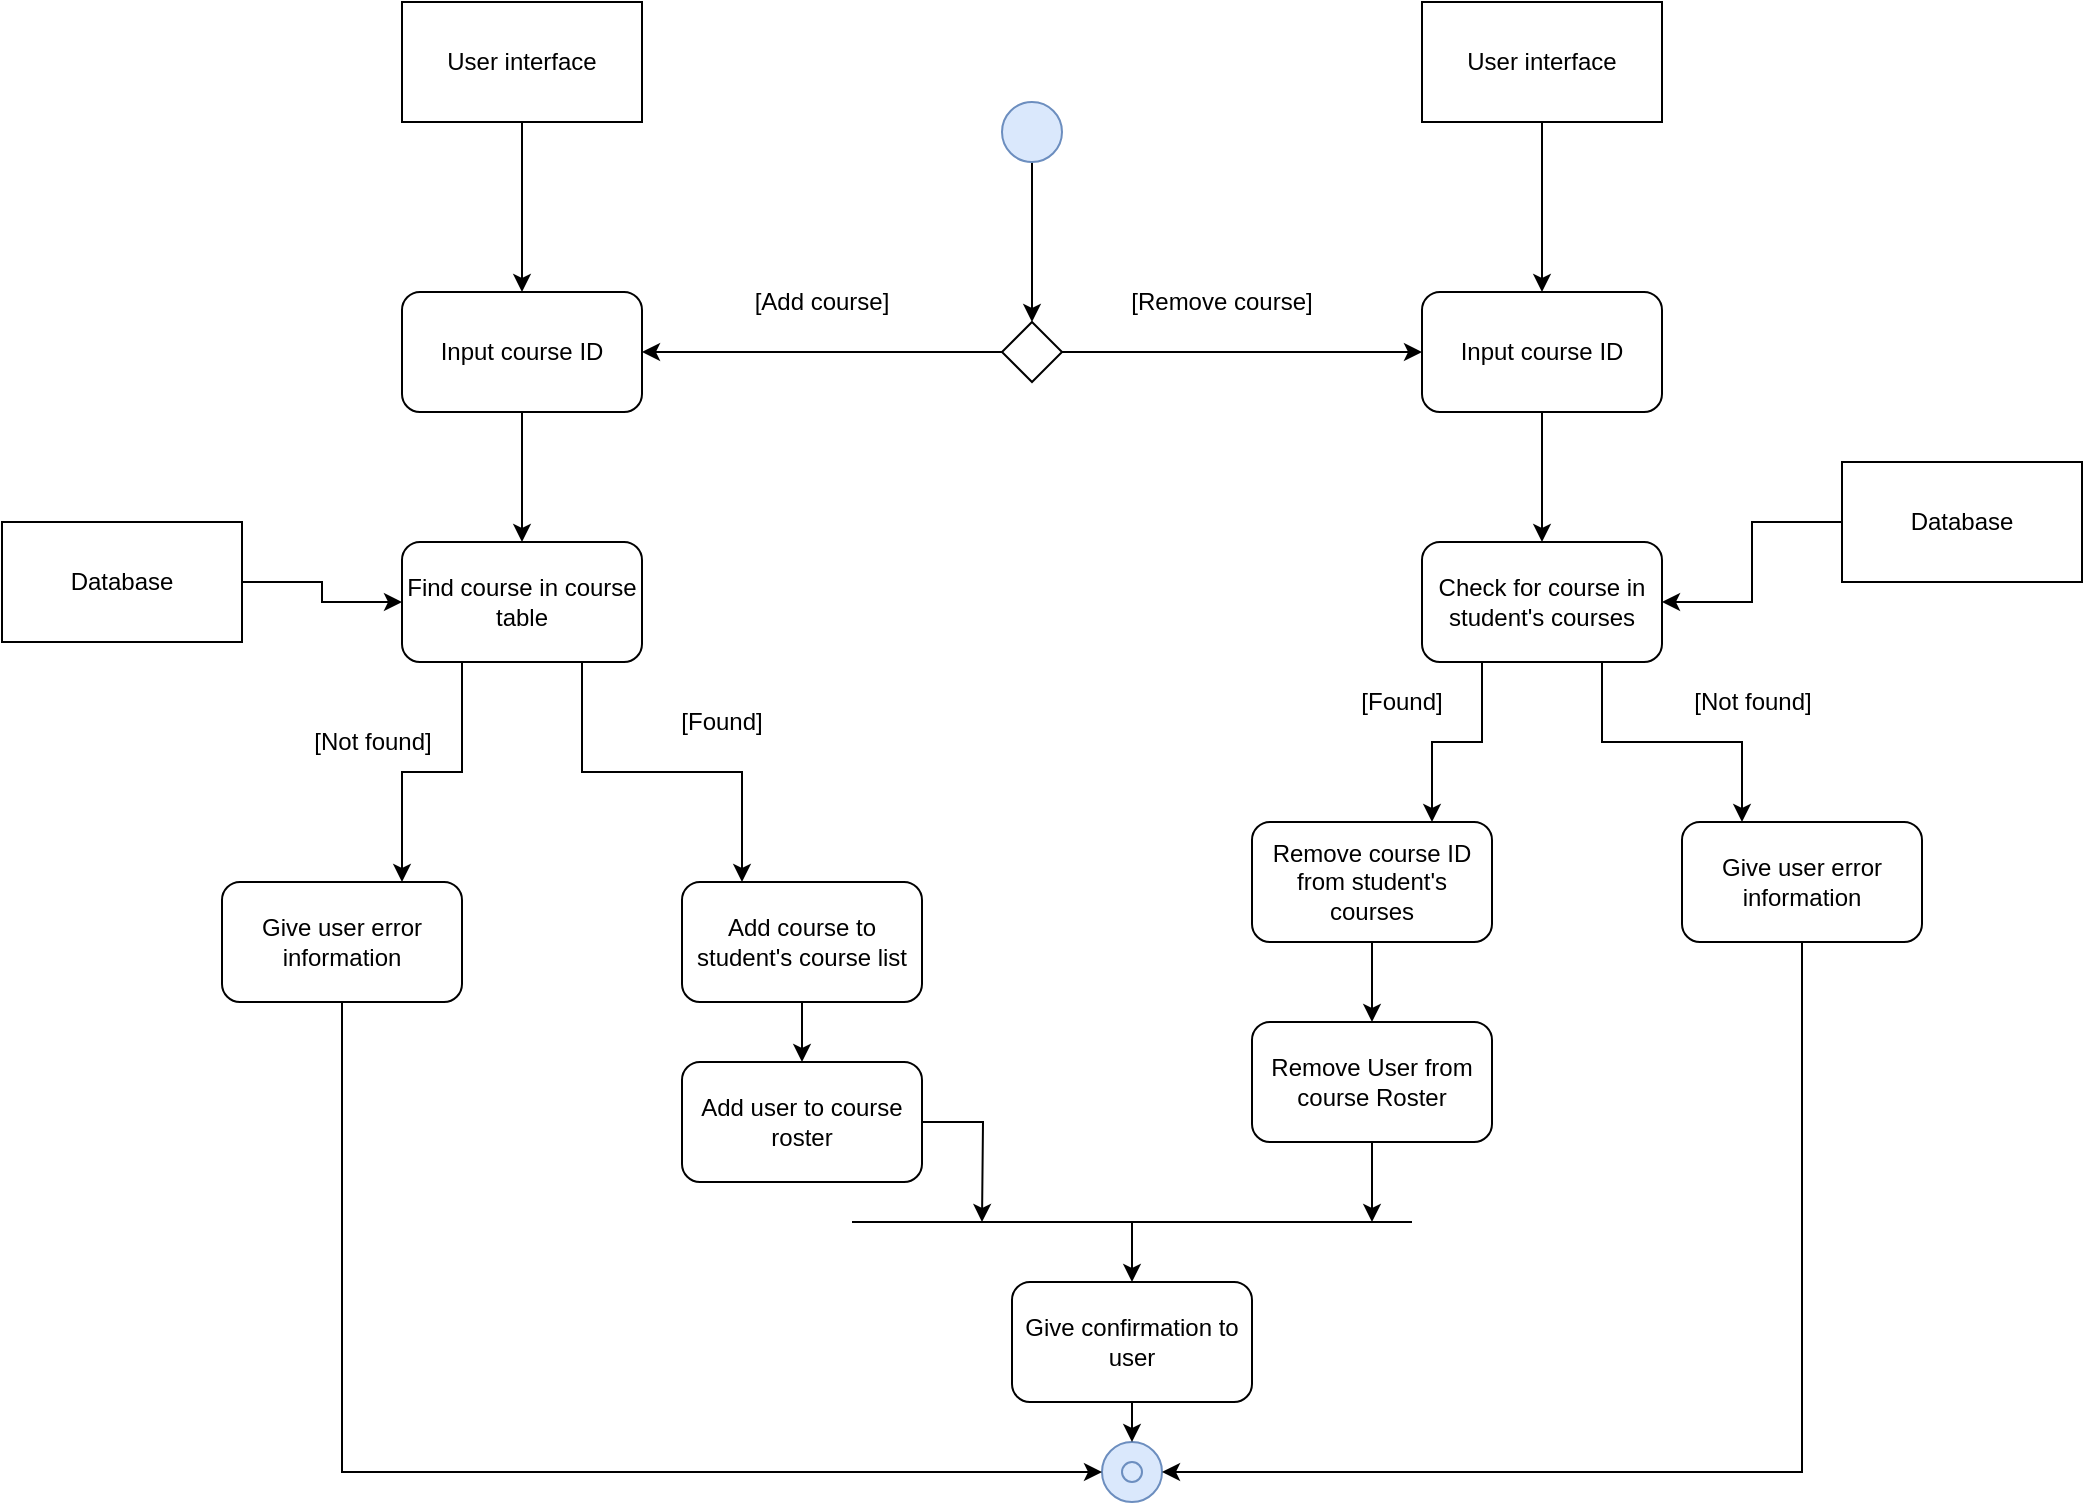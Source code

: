 <mxfile version="13.5.1" type="github">
  <diagram id="NnyLSurvaoDhBmxwmxYD" name="Page-1">
    <mxGraphModel dx="1422" dy="804" grid="1" gridSize="10" guides="1" tooltips="1" connect="1" arrows="1" fold="1" page="1" pageScale="1" pageWidth="1100" pageHeight="1700" math="0" shadow="0">
      <root>
        <mxCell id="0" />
        <mxCell id="1" parent="0" />
        <mxCell id="gXKau-As1yWKQFNBcPZa-2" style="edgeStyle=orthogonalEdgeStyle;rounded=0;orthogonalLoop=1;jettySize=auto;html=1;exitX=0.5;exitY=1;exitDx=0;exitDy=0;entryX=0.5;entryY=0;entryDx=0;entryDy=0;" parent="1" source="Zo4STZ35aPRxYPcXV8oS-1" target="gXKau-As1yWKQFNBcPZa-1" edge="1">
          <mxGeometry relative="1" as="geometry" />
        </mxCell>
        <mxCell id="Zo4STZ35aPRxYPcXV8oS-1" value="" style="ellipse;whiteSpace=wrap;html=1;aspect=fixed;fillColor=#dae8fc;strokeColor=#6c8ebf;" parent="1" vertex="1">
          <mxGeometry x="520" y="60" width="30" height="30" as="geometry" />
        </mxCell>
        <mxCell id="Zo4STZ35aPRxYPcXV8oS-4" value="" style="group" parent="1" vertex="1" connectable="0">
          <mxGeometry x="570" y="730" width="30" height="30" as="geometry" />
        </mxCell>
        <mxCell id="Zo4STZ35aPRxYPcXV8oS-2" value="" style="ellipse;whiteSpace=wrap;html=1;aspect=fixed;fillColor=#dae8fc;strokeColor=#6c8ebf;" parent="Zo4STZ35aPRxYPcXV8oS-4" vertex="1">
          <mxGeometry width="30" height="30" as="geometry" />
        </mxCell>
        <mxCell id="Zo4STZ35aPRxYPcXV8oS-3" value="" style="ellipse;whiteSpace=wrap;html=1;aspect=fixed;fillColor=#dae8fc;strokeColor=#6c8ebf;" parent="Zo4STZ35aPRxYPcXV8oS-4" vertex="1">
          <mxGeometry x="10" y="10" width="10" height="10" as="geometry" />
        </mxCell>
        <mxCell id="gXKau-As1yWKQFNBcPZa-3" style="edgeStyle=orthogonalEdgeStyle;rounded=0;orthogonalLoop=1;jettySize=auto;html=1;exitX=0;exitY=0.5;exitDx=0;exitDy=0;entryX=1;entryY=0.5;entryDx=0;entryDy=0;" parent="1" source="gXKau-As1yWKQFNBcPZa-1" target="gXKau-As1yWKQFNBcPZa-8" edge="1">
          <mxGeometry relative="1" as="geometry">
            <mxPoint x="350" y="185" as="targetPoint" />
          </mxGeometry>
        </mxCell>
        <mxCell id="gXKau-As1yWKQFNBcPZa-4" style="edgeStyle=orthogonalEdgeStyle;rounded=0;orthogonalLoop=1;jettySize=auto;html=1;exitX=1;exitY=0.5;exitDx=0;exitDy=0;entryX=0;entryY=0.5;entryDx=0;entryDy=0;" parent="1" source="gXKau-As1yWKQFNBcPZa-1" target="gXKau-As1yWKQFNBcPZa-9" edge="1">
          <mxGeometry relative="1" as="geometry">
            <mxPoint x="720" y="185" as="targetPoint" />
          </mxGeometry>
        </mxCell>
        <mxCell id="gXKau-As1yWKQFNBcPZa-1" value="" style="rhombus;whiteSpace=wrap;html=1;" parent="1" vertex="1">
          <mxGeometry x="520" y="170" width="30" height="30" as="geometry" />
        </mxCell>
        <mxCell id="gXKau-As1yWKQFNBcPZa-6" value="[Remove course]" style="text;html=1;strokeColor=none;fillColor=none;align=center;verticalAlign=middle;whiteSpace=wrap;rounded=0;" parent="1" vertex="1">
          <mxGeometry x="580" y="150" width="100" height="20" as="geometry" />
        </mxCell>
        <mxCell id="gXKau-As1yWKQFNBcPZa-7" value="[Add course]" style="text;html=1;strokeColor=none;fillColor=none;align=center;verticalAlign=middle;whiteSpace=wrap;rounded=0;" parent="1" vertex="1">
          <mxGeometry x="390" y="150" width="80" height="20" as="geometry" />
        </mxCell>
        <mxCell id="gXKau-As1yWKQFNBcPZa-11" style="edgeStyle=orthogonalEdgeStyle;rounded=0;orthogonalLoop=1;jettySize=auto;html=1;exitX=0.5;exitY=1;exitDx=0;exitDy=0;" parent="1" source="gXKau-As1yWKQFNBcPZa-8" target="gXKau-As1yWKQFNBcPZa-10" edge="1">
          <mxGeometry relative="1" as="geometry" />
        </mxCell>
        <mxCell id="gXKau-As1yWKQFNBcPZa-8" value="Input course ID" style="rounded=1;whiteSpace=wrap;html=1;" parent="1" vertex="1">
          <mxGeometry x="220" y="155" width="120" height="60" as="geometry" />
        </mxCell>
        <mxCell id="gXKau-As1yWKQFNBcPZa-30" style="edgeStyle=orthogonalEdgeStyle;rounded=0;orthogonalLoop=1;jettySize=auto;html=1;exitX=0.5;exitY=1;exitDx=0;exitDy=0;entryX=0.5;entryY=0;entryDx=0;entryDy=0;" parent="1" source="gXKau-As1yWKQFNBcPZa-9" target="gXKau-As1yWKQFNBcPZa-19" edge="1">
          <mxGeometry relative="1" as="geometry" />
        </mxCell>
        <mxCell id="gXKau-As1yWKQFNBcPZa-9" value="Input course ID" style="rounded=1;whiteSpace=wrap;html=1;" parent="1" vertex="1">
          <mxGeometry x="730" y="155" width="120" height="60" as="geometry" />
        </mxCell>
        <mxCell id="gXKau-As1yWKQFNBcPZa-27" style="edgeStyle=orthogonalEdgeStyle;rounded=0;orthogonalLoop=1;jettySize=auto;html=1;exitX=0.25;exitY=1;exitDx=0;exitDy=0;entryX=0.75;entryY=0;entryDx=0;entryDy=0;" parent="1" source="gXKau-As1yWKQFNBcPZa-10" target="gXKau-As1yWKQFNBcPZa-26" edge="1">
          <mxGeometry relative="1" as="geometry" />
        </mxCell>
        <mxCell id="gXKau-As1yWKQFNBcPZa-28" style="edgeStyle=orthogonalEdgeStyle;rounded=0;orthogonalLoop=1;jettySize=auto;html=1;exitX=0.75;exitY=1;exitDx=0;exitDy=0;entryX=0.25;entryY=0;entryDx=0;entryDy=0;" parent="1" source="gXKau-As1yWKQFNBcPZa-10" target="gXKau-As1yWKQFNBcPZa-12" edge="1">
          <mxGeometry relative="1" as="geometry" />
        </mxCell>
        <mxCell id="gXKau-As1yWKQFNBcPZa-10" value="Find course in course table" style="rounded=1;whiteSpace=wrap;html=1;" parent="1" vertex="1">
          <mxGeometry x="220" y="280" width="120" height="60" as="geometry" />
        </mxCell>
        <mxCell id="gXKau-As1yWKQFNBcPZa-18" style="edgeStyle=orthogonalEdgeStyle;rounded=0;orthogonalLoop=1;jettySize=auto;html=1;exitX=0.5;exitY=1;exitDx=0;exitDy=0;entryX=0.5;entryY=0;entryDx=0;entryDy=0;" parent="1" source="gXKau-As1yWKQFNBcPZa-12" edge="1" target="L_O0w92oD_vTwydtMeIG-1">
          <mxGeometry relative="1" as="geometry">
            <mxPoint x="460" y="560" as="targetPoint" />
            <Array as="points" />
          </mxGeometry>
        </mxCell>
        <mxCell id="gXKau-As1yWKQFNBcPZa-12" value="Add course to student&#39;s course list" style="rounded=1;whiteSpace=wrap;html=1;" parent="1" vertex="1">
          <mxGeometry x="360" y="450" width="120" height="60" as="geometry" />
        </mxCell>
        <mxCell id="gXKau-As1yWKQFNBcPZa-14" value="" style="endArrow=none;html=1;" parent="1" edge="1">
          <mxGeometry width="50" height="50" relative="1" as="geometry">
            <mxPoint x="445" y="620" as="sourcePoint" />
            <mxPoint x="725" y="620" as="targetPoint" />
          </mxGeometry>
        </mxCell>
        <mxCell id="gXKau-As1yWKQFNBcPZa-40" style="edgeStyle=orthogonalEdgeStyle;rounded=0;orthogonalLoop=1;jettySize=auto;html=1;exitX=0.5;exitY=1;exitDx=0;exitDy=0;entryX=0.5;entryY=0;entryDx=0;entryDy=0;" parent="1" source="gXKau-As1yWKQFNBcPZa-16" target="Zo4STZ35aPRxYPcXV8oS-2" edge="1">
          <mxGeometry relative="1" as="geometry" />
        </mxCell>
        <mxCell id="gXKau-As1yWKQFNBcPZa-16" value="Give confirmation to user" style="rounded=1;whiteSpace=wrap;html=1;" parent="1" vertex="1">
          <mxGeometry x="525" y="650" width="120" height="60" as="geometry" />
        </mxCell>
        <mxCell id="gXKau-As1yWKQFNBcPZa-17" value="" style="endArrow=classic;html=1;entryX=0.5;entryY=0;entryDx=0;entryDy=0;" parent="1" target="gXKau-As1yWKQFNBcPZa-16" edge="1">
          <mxGeometry width="50" height="50" relative="1" as="geometry">
            <mxPoint x="585" y="620" as="sourcePoint" />
            <mxPoint x="570" y="380" as="targetPoint" />
          </mxGeometry>
        </mxCell>
        <mxCell id="gXKau-As1yWKQFNBcPZa-36" style="edgeStyle=orthogonalEdgeStyle;rounded=0;orthogonalLoop=1;jettySize=auto;html=1;exitX=0.25;exitY=1;exitDx=0;exitDy=0;entryX=0.75;entryY=0;entryDx=0;entryDy=0;" parent="1" source="gXKau-As1yWKQFNBcPZa-19" target="gXKau-As1yWKQFNBcPZa-34" edge="1">
          <mxGeometry relative="1" as="geometry" />
        </mxCell>
        <mxCell id="gXKau-As1yWKQFNBcPZa-37" style="edgeStyle=orthogonalEdgeStyle;rounded=0;orthogonalLoop=1;jettySize=auto;html=1;exitX=0.75;exitY=1;exitDx=0;exitDy=0;entryX=0.25;entryY=0;entryDx=0;entryDy=0;" parent="1" source="gXKau-As1yWKQFNBcPZa-19" target="gXKau-As1yWKQFNBcPZa-35" edge="1">
          <mxGeometry relative="1" as="geometry" />
        </mxCell>
        <mxCell id="gXKau-As1yWKQFNBcPZa-19" value="Check for course in student&#39;s courses" style="rounded=1;whiteSpace=wrap;html=1;" parent="1" vertex="1">
          <mxGeometry x="730" y="280" width="120" height="60" as="geometry" />
        </mxCell>
        <mxCell id="gXKau-As1yWKQFNBcPZa-22" value="[Found]" style="text;html=1;strokeColor=none;fillColor=none;align=center;verticalAlign=middle;whiteSpace=wrap;rounded=0;" parent="1" vertex="1">
          <mxGeometry x="360" y="360" width="40" height="20" as="geometry" />
        </mxCell>
        <mxCell id="gXKau-As1yWKQFNBcPZa-24" value="[Not found]" style="text;html=1;align=center;verticalAlign=middle;resizable=0;points=[];autosize=1;" parent="1" vertex="1">
          <mxGeometry x="170" y="370" width="70" height="20" as="geometry" />
        </mxCell>
        <mxCell id="gXKau-As1yWKQFNBcPZa-29" style="edgeStyle=orthogonalEdgeStyle;rounded=0;orthogonalLoop=1;jettySize=auto;html=1;exitX=0.5;exitY=1;exitDx=0;exitDy=0;entryX=0;entryY=0.5;entryDx=0;entryDy=0;" parent="1" source="gXKau-As1yWKQFNBcPZa-26" target="Zo4STZ35aPRxYPcXV8oS-2" edge="1">
          <mxGeometry relative="1" as="geometry" />
        </mxCell>
        <mxCell id="gXKau-As1yWKQFNBcPZa-26" value="Give user error information" style="rounded=1;whiteSpace=wrap;html=1;" parent="1" vertex="1">
          <mxGeometry x="130" y="450" width="120" height="60" as="geometry" />
        </mxCell>
        <mxCell id="gXKau-As1yWKQFNBcPZa-31" value="[Not found]" style="text;html=1;align=center;verticalAlign=middle;resizable=0;points=[];autosize=1;" parent="1" vertex="1">
          <mxGeometry x="860" y="350" width="70" height="20" as="geometry" />
        </mxCell>
        <mxCell id="gXKau-As1yWKQFNBcPZa-32" value="[Found]" style="text;html=1;strokeColor=none;fillColor=none;align=center;verticalAlign=middle;whiteSpace=wrap;rounded=0;" parent="1" vertex="1">
          <mxGeometry x="700" y="350" width="40" height="20" as="geometry" />
        </mxCell>
        <mxCell id="gXKau-As1yWKQFNBcPZa-34" value="Remove course ID from student&#39;s courses" style="rounded=1;whiteSpace=wrap;html=1;" parent="1" vertex="1">
          <mxGeometry x="645" y="420" width="120" height="60" as="geometry" />
        </mxCell>
        <mxCell id="gXKau-As1yWKQFNBcPZa-38" style="edgeStyle=orthogonalEdgeStyle;rounded=0;orthogonalLoop=1;jettySize=auto;html=1;exitX=0.5;exitY=1;exitDx=0;exitDy=0;entryX=1;entryY=0.5;entryDx=0;entryDy=0;" parent="1" source="gXKau-As1yWKQFNBcPZa-35" target="Zo4STZ35aPRxYPcXV8oS-2" edge="1">
          <mxGeometry relative="1" as="geometry" />
        </mxCell>
        <mxCell id="gXKau-As1yWKQFNBcPZa-35" value="Give user error information" style="rounded=1;whiteSpace=wrap;html=1;" parent="1" vertex="1">
          <mxGeometry x="860" y="420" width="120" height="60" as="geometry" />
        </mxCell>
        <mxCell id="Q8EPCg4n_Xgz2PHtezch-6" style="edgeStyle=orthogonalEdgeStyle;rounded=0;orthogonalLoop=1;jettySize=auto;html=1;exitX=0;exitY=0.5;exitDx=0;exitDy=0;entryX=1;entryY=0.5;entryDx=0;entryDy=0;" parent="1" source="Q8EPCg4n_Xgz2PHtezch-1" target="gXKau-As1yWKQFNBcPZa-19" edge="1">
          <mxGeometry relative="1" as="geometry" />
        </mxCell>
        <mxCell id="Q8EPCg4n_Xgz2PHtezch-1" value="Database" style="rounded=0;whiteSpace=wrap;html=1;" parent="1" vertex="1">
          <mxGeometry x="940" y="240" width="120" height="60" as="geometry" />
        </mxCell>
        <mxCell id="Q8EPCg4n_Xgz2PHtezch-3" style="edgeStyle=orthogonalEdgeStyle;rounded=0;orthogonalLoop=1;jettySize=auto;html=1;exitX=0.5;exitY=1;exitDx=0;exitDy=0;entryX=0.5;entryY=0;entryDx=0;entryDy=0;" parent="1" source="Q8EPCg4n_Xgz2PHtezch-2" target="gXKau-As1yWKQFNBcPZa-8" edge="1">
          <mxGeometry relative="1" as="geometry" />
        </mxCell>
        <mxCell id="Q8EPCg4n_Xgz2PHtezch-2" value="User interface" style="rounded=0;whiteSpace=wrap;html=1;" parent="1" vertex="1">
          <mxGeometry x="220" y="10" width="120" height="60" as="geometry" />
        </mxCell>
        <mxCell id="Q8EPCg4n_Xgz2PHtezch-5" style="edgeStyle=orthogonalEdgeStyle;rounded=0;orthogonalLoop=1;jettySize=auto;html=1;exitX=0.5;exitY=1;exitDx=0;exitDy=0;entryX=0.5;entryY=0;entryDx=0;entryDy=0;" parent="1" source="Q8EPCg4n_Xgz2PHtezch-4" target="gXKau-As1yWKQFNBcPZa-9" edge="1">
          <mxGeometry relative="1" as="geometry" />
        </mxCell>
        <mxCell id="Q8EPCg4n_Xgz2PHtezch-4" value="User interface" style="rounded=0;whiteSpace=wrap;html=1;" parent="1" vertex="1">
          <mxGeometry x="730" y="10" width="120" height="60" as="geometry" />
        </mxCell>
        <mxCell id="Q8EPCg4n_Xgz2PHtezch-8" style="edgeStyle=orthogonalEdgeStyle;rounded=0;orthogonalLoop=1;jettySize=auto;html=1;exitX=1;exitY=0.5;exitDx=0;exitDy=0;entryX=0;entryY=0.5;entryDx=0;entryDy=0;" parent="1" source="Q8EPCg4n_Xgz2PHtezch-7" target="gXKau-As1yWKQFNBcPZa-10" edge="1">
          <mxGeometry relative="1" as="geometry" />
        </mxCell>
        <mxCell id="Q8EPCg4n_Xgz2PHtezch-7" value="Database" style="rounded=0;whiteSpace=wrap;html=1;" parent="1" vertex="1">
          <mxGeometry x="20" y="270" width="120" height="60" as="geometry" />
        </mxCell>
        <mxCell id="L_O0w92oD_vTwydtMeIG-5" style="edgeStyle=orthogonalEdgeStyle;rounded=0;orthogonalLoop=1;jettySize=auto;html=1;" edge="1" parent="1" source="L_O0w92oD_vTwydtMeIG-1">
          <mxGeometry relative="1" as="geometry">
            <mxPoint x="510" y="620" as="targetPoint" />
          </mxGeometry>
        </mxCell>
        <mxCell id="L_O0w92oD_vTwydtMeIG-1" value="Add user to course roster" style="rounded=1;whiteSpace=wrap;html=1;" vertex="1" parent="1">
          <mxGeometry x="360" y="540" width="120" height="60" as="geometry" />
        </mxCell>
        <mxCell id="L_O0w92oD_vTwydtMeIG-2" value="" style="endArrow=classic;html=1;exitX=0.5;exitY=1;exitDx=0;exitDy=0;" edge="1" parent="1" source="gXKau-As1yWKQFNBcPZa-34">
          <mxGeometry width="50" height="50" relative="1" as="geometry">
            <mxPoint x="660" y="580" as="sourcePoint" />
            <mxPoint x="705" y="520" as="targetPoint" />
          </mxGeometry>
        </mxCell>
        <mxCell id="L_O0w92oD_vTwydtMeIG-4" style="edgeStyle=orthogonalEdgeStyle;rounded=0;orthogonalLoop=1;jettySize=auto;html=1;" edge="1" parent="1" source="L_O0w92oD_vTwydtMeIG-3">
          <mxGeometry relative="1" as="geometry">
            <mxPoint x="705" y="620" as="targetPoint" />
          </mxGeometry>
        </mxCell>
        <mxCell id="L_O0w92oD_vTwydtMeIG-3" value="Remove User from course Roster" style="rounded=1;whiteSpace=wrap;html=1;" vertex="1" parent="1">
          <mxGeometry x="645" y="520" width="120" height="60" as="geometry" />
        </mxCell>
      </root>
    </mxGraphModel>
  </diagram>
</mxfile>
